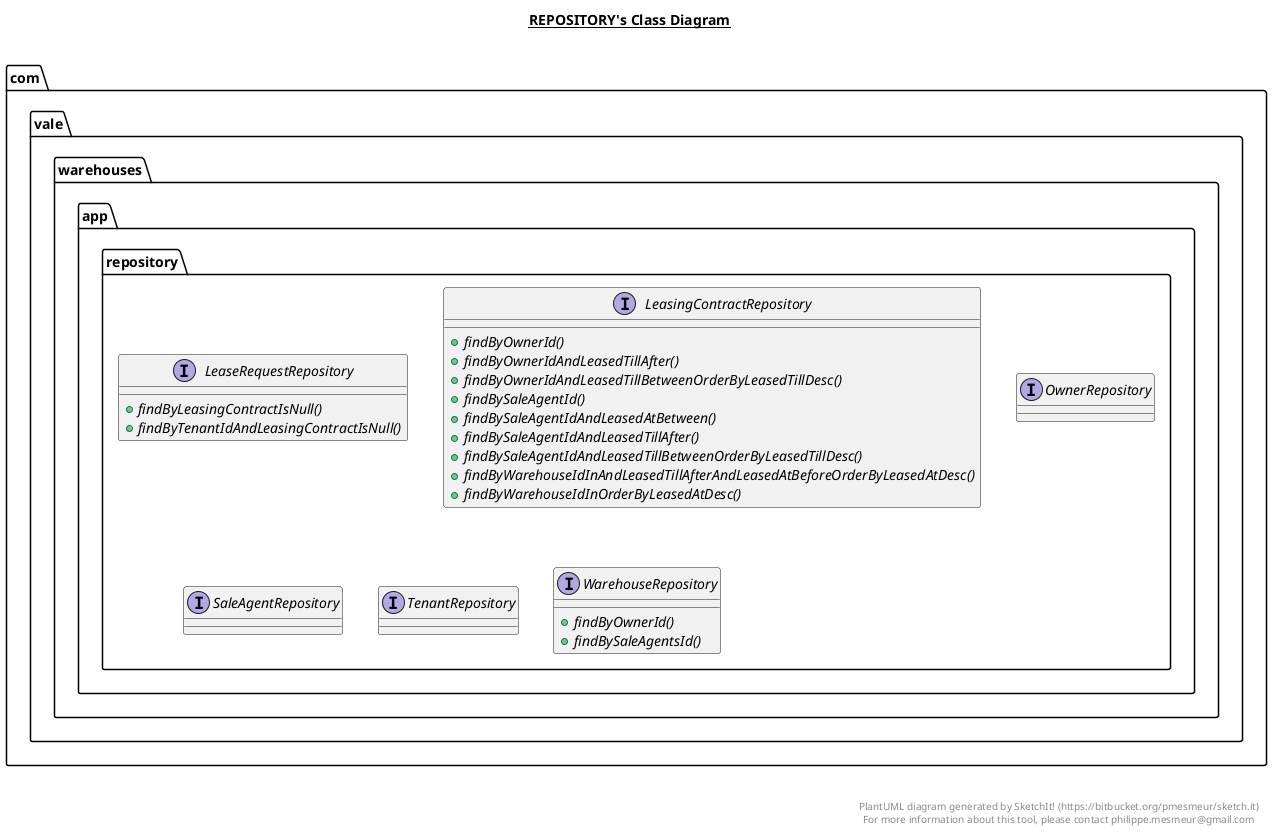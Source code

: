 @startuml

title __REPOSITORY's Class Diagram__\n

  namespace com.vale.warehouses {
    namespace app.repository {
      interface com.vale.warehouses.app.repository.LeaseRequestRepository {
          {abstract} + findByLeasingContractIsNull()
          {abstract} + findByTenantIdAndLeasingContractIsNull()
      }
    }
  }
  

  namespace com.vale.warehouses {
    namespace app.repository {
      interface com.vale.warehouses.app.repository.LeasingContractRepository {
          {abstract} + findByOwnerId()
          {abstract} + findByOwnerIdAndLeasedTillAfter()
          {abstract} + findByOwnerIdAndLeasedTillBetweenOrderByLeasedTillDesc()
          {abstract} + findBySaleAgentId()
          {abstract} + findBySaleAgentIdAndLeasedAtBetween()
          {abstract} + findBySaleAgentIdAndLeasedTillAfter()
          {abstract} + findBySaleAgentIdAndLeasedTillBetweenOrderByLeasedTillDesc()
          {abstract} + findByWarehouseIdInAndLeasedTillAfterAndLeasedAtBeforeOrderByLeasedAtDesc()
          {abstract} + findByWarehouseIdInOrderByLeasedAtDesc()
      }
    }
  }
  

  namespace com.vale.warehouses {
    namespace app.repository {
      interface com.vale.warehouses.app.repository.OwnerRepository {
      }
    }
  }
  

  namespace com.vale.warehouses {
    namespace app.repository {
      interface com.vale.warehouses.app.repository.SaleAgentRepository {
      }
    }
  }
  

  namespace com.vale.warehouses {
    namespace app.repository {
      interface com.vale.warehouses.app.repository.TenantRepository {
      }
    }
  }
  

  namespace com.vale.warehouses {
    namespace app.repository {
      interface com.vale.warehouses.app.repository.WarehouseRepository {
          {abstract} + findByOwnerId()
          {abstract} + findBySaleAgentsId()
      }
    }
  }
  



right footer


PlantUML diagram generated by SketchIt! (https://bitbucket.org/pmesmeur/sketch.it)
For more information about this tool, please contact philippe.mesmeur@gmail.com
endfooter

@enduml
